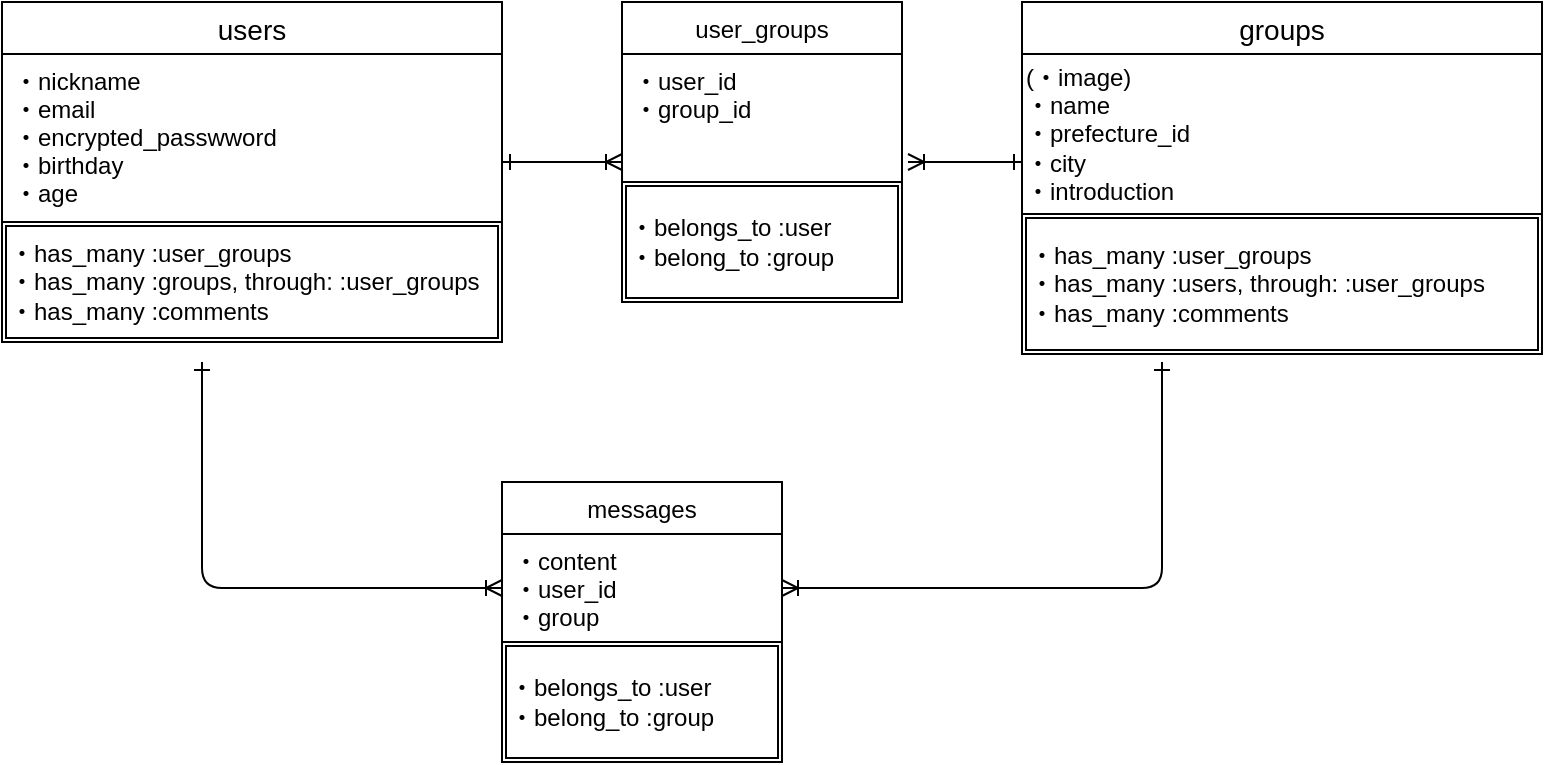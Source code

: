 <mxfile>
    <diagram id="myD6S2K9EAtqcTi8QfsP" name="ページ1">
        <mxGraphModel dx="1520" dy="668" grid="1" gridSize="10" guides="0" tooltips="1" connect="1" arrows="0" fold="1" page="1" pageScale="1" pageWidth="827" pageHeight="1169" math="0" shadow="0">
            <root>
                <mxCell id="0"/>
                <mxCell id="1" parent="0"/>
                <mxCell id="2" value="groups" style="swimlane;fontStyle=0;childLayout=stackLayout;horizontal=1;startSize=26;horizontalStack=0;resizeParent=1;resizeParentMax=0;resizeLast=0;collapsible=1;marginBottom=0;align=center;fontSize=14;" vertex="1" parent="1">
                    <mxGeometry x="-270" y="80" width="260" height="176" as="geometry"/>
                </mxCell>
                <mxCell id="11" value="(・image)&lt;br&gt;・name&lt;br&gt;・prefecture_id&lt;br&gt;・city&lt;br&gt;・introduction" style="text;html=1;align=left;verticalAlign=middle;resizable=0;points=[];autosize=1;strokeColor=none;fillColor=none;" vertex="1" parent="2">
                    <mxGeometry y="26" width="260" height="80" as="geometry"/>
                </mxCell>
                <mxCell id="29" value="&lt;div&gt;&lt;span&gt;・has_many :user_groups&lt;/span&gt;&lt;br&gt;&lt;/div&gt;&lt;div&gt;&lt;span&gt;・has_many :users, through: :user_groups&lt;/span&gt;&lt;/div&gt;&lt;div&gt;&lt;span&gt;・has_many :comments&lt;/span&gt;&lt;/div&gt;" style="shape=ext;double=1;rounded=0;whiteSpace=wrap;html=1;align=left;direction=west;" vertex="1" parent="2">
                    <mxGeometry y="106" width="260" height="70" as="geometry"/>
                </mxCell>
                <mxCell id="6" value="users" style="swimlane;fontStyle=0;childLayout=stackLayout;horizontal=1;startSize=26;horizontalStack=0;resizeParent=1;resizeParentMax=0;resizeLast=0;collapsible=1;marginBottom=0;align=center;fontSize=14;" vertex="1" parent="1">
                    <mxGeometry x="-780" y="80" width="250" height="110" as="geometry"/>
                </mxCell>
                <mxCell id="9" value="・nickname&#10;・email&#10;・encrypted_passwword&#10;・birthday&#10;・age&#10;" style="text;strokeColor=none;fillColor=none;spacingLeft=4;spacingRight=4;overflow=hidden;rotatable=0;points=[[0,0.5],[1,0.5]];portConstraint=eastwest;fontSize=12;" vertex="1" parent="6">
                    <mxGeometry y="26" width="250" height="84" as="geometry"/>
                </mxCell>
                <mxCell id="12" value="messages" style="swimlane;fontStyle=0;childLayout=stackLayout;horizontal=1;startSize=26;fillColor=none;horizontalStack=0;resizeParent=1;resizeParentMax=0;resizeLast=0;collapsible=1;marginBottom=0;" vertex="1" parent="1">
                    <mxGeometry x="-530" y="320" width="140" height="80" as="geometry"/>
                </mxCell>
                <mxCell id="14" value="・content&#10;・user_id&#10;・group" style="text;strokeColor=none;fillColor=none;align=left;verticalAlign=top;spacingLeft=4;spacingRight=4;overflow=hidden;rotatable=0;points=[[0,0.5],[1,0.5]];portConstraint=eastwest;" vertex="1" parent="12">
                    <mxGeometry y="26" width="140" height="54" as="geometry"/>
                </mxCell>
                <mxCell id="17" value="user_groups" style="swimlane;fontStyle=0;childLayout=stackLayout;horizontal=1;startSize=26;fillColor=none;horizontalStack=0;resizeParent=1;resizeParentMax=0;resizeLast=0;collapsible=1;marginBottom=0;" vertex="1" parent="1">
                    <mxGeometry x="-470" y="80" width="140" height="100" as="geometry"/>
                </mxCell>
                <mxCell id="18" value="・user_id&#10;・group_id" style="text;strokeColor=none;fillColor=none;align=left;verticalAlign=top;spacingLeft=4;spacingRight=4;overflow=hidden;rotatable=0;points=[[0,0.5],[1,0.5]];portConstraint=eastwest;" vertex="1" parent="17">
                    <mxGeometry y="26" width="140" height="74" as="geometry"/>
                </mxCell>
                <mxCell id="21" style="edgeStyle=none;html=1;endArrow=ERoneToMany;endFill=0;startArrow=ERone;startFill=0;" edge="1" parent="1">
                    <mxGeometry relative="1" as="geometry">
                        <mxPoint x="-530" y="160" as="sourcePoint"/>
                        <mxPoint x="-470" y="160" as="targetPoint"/>
                    </mxGeometry>
                </mxCell>
                <mxCell id="23" value="" style="endArrow=ERoneToMany;html=1;endFill=0;startArrow=ERone;startFill=0;" edge="1" parent="1">
                    <mxGeometry width="50" height="50" relative="1" as="geometry">
                        <mxPoint x="-270" y="160" as="sourcePoint"/>
                        <mxPoint x="-327" y="160" as="targetPoint"/>
                        <Array as="points"/>
                    </mxGeometry>
                </mxCell>
                <mxCell id="25" value="" style="edgeStyle=segmentEdgeStyle;endArrow=ERoneToMany;html=1;entryX=0;entryY=0.5;entryDx=0;entryDy=0;startArrow=ERone;startFill=0;endFill=0;" edge="1" parent="1" target="14">
                    <mxGeometry width="50" height="50" relative="1" as="geometry">
                        <mxPoint x="-680" y="260" as="sourcePoint"/>
                        <mxPoint x="-380" y="210" as="targetPoint"/>
                        <Array as="points">
                            <mxPoint x="-680" y="260"/>
                            <mxPoint x="-680" y="359"/>
                        </Array>
                    </mxGeometry>
                </mxCell>
                <mxCell id="26" value="" style="edgeStyle=segmentEdgeStyle;endArrow=ERoneToMany;html=1;entryX=1;entryY=0.5;entryDx=0;entryDy=0;endFill=0;startArrow=ERone;startFill=0;" edge="1" parent="1" target="14">
                    <mxGeometry width="50" height="50" relative="1" as="geometry">
                        <mxPoint x="-200" y="260" as="sourcePoint"/>
                        <mxPoint x="-118.2" y="326.15" as="targetPoint"/>
                        <Array as="points">
                            <mxPoint x="-200" y="373"/>
                        </Array>
                    </mxGeometry>
                </mxCell>
                <mxCell id="27" value="&lt;div&gt;&lt;span&gt;・has_many :user_groups&lt;/span&gt;&lt;br&gt;&lt;/div&gt;&lt;div&gt;&lt;span&gt;・has_many :groups, through: :user_groups&lt;/span&gt;&lt;/div&gt;&lt;div&gt;&lt;span&gt;・has_many :comments&lt;/span&gt;&lt;/div&gt;" style="shape=ext;double=1;rounded=0;whiteSpace=wrap;html=1;align=left;" vertex="1" parent="1">
                    <mxGeometry x="-780" y="190" width="250" height="60" as="geometry"/>
                </mxCell>
                <mxCell id="28" value="・belongs_to :user&lt;br&gt;・belong_to :group" style="shape=ext;double=1;rounded=0;whiteSpace=wrap;html=1;align=left;" vertex="1" parent="1">
                    <mxGeometry x="-470" y="170" width="140" height="60" as="geometry"/>
                </mxCell>
                <mxCell id="30" value="・belongs_to :user&lt;br&gt;・belong_to :group" style="shape=ext;double=1;rounded=0;whiteSpace=wrap;html=1;align=left;" vertex="1" parent="1">
                    <mxGeometry x="-530" y="400" width="140" height="60" as="geometry"/>
                </mxCell>
            </root>
        </mxGraphModel>
    </diagram>
</mxfile>